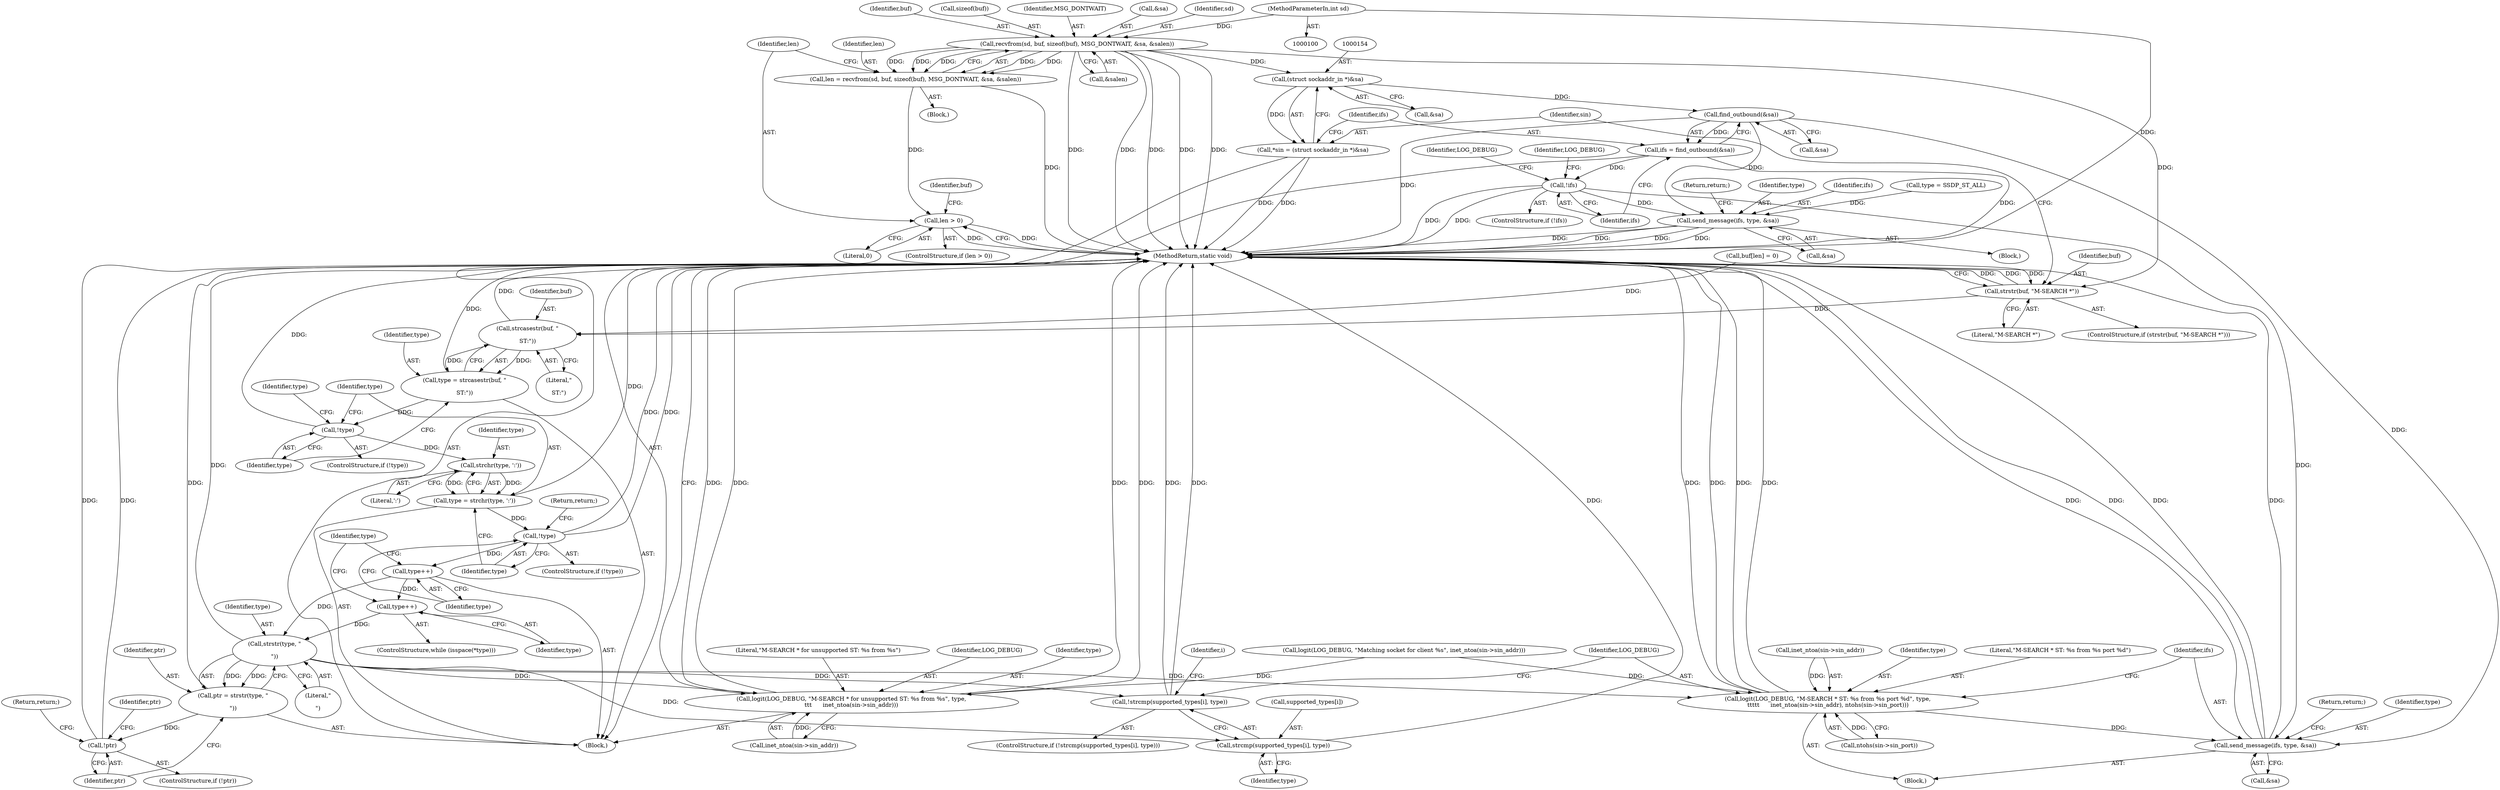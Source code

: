 digraph "1_ssdp-responder_ce04b1f29a137198182f60bbb628d5ceb8171765@API" {
"1000114" [label="(Call,recvfrom(sd, buf, sizeof(buf), MSG_DONTWAIT, &sa, &salen))"];
"1000101" [label="(MethodParameterIn,int sd)"];
"1000112" [label="(Call,len = recvfrom(sd, buf, sizeof(buf), MSG_DONTWAIT, &sa, &salen))"];
"1000125" [label="(Call,len > 0)"];
"1000142" [label="(Call,strstr(buf, \"M-SEARCH *\"))"];
"1000183" [label="(Call,strcasestr(buf, \"\r\nST:\"))"];
"1000181" [label="(Call,type = strcasestr(buf, \"\r\nST:\"))"];
"1000187" [label="(Call,!type)"];
"1000201" [label="(Call,strchr(type, ':'))"];
"1000199" [label="(Call,type = strchr(type, ':'))"];
"1000205" [label="(Call,!type)"];
"1000208" [label="(Call,type++)"];
"1000214" [label="(Call,type++)"];
"1000218" [label="(Call,strstr(type, \"\r\n\"))"];
"1000216" [label="(Call,ptr = strstr(type, \"\r\n\"))"];
"1000222" [label="(Call,!ptr)"];
"1000240" [label="(Call,!strcmp(supported_types[i], type))"];
"1000241" [label="(Call,strcmp(supported_types[i], type))"];
"1000247" [label="(Call,logit(LOG_DEBUG, \"M-SEARCH * ST: %s from %s port %d\", type,\n\t\t\t\t\t      inet_ntoa(sin->sin_addr), ntohs(sin->sin_port)))"];
"1000259" [label="(Call,send_message(ifs, type, &sa))"];
"1000265" [label="(Call,logit(LOG_DEBUG, \"M-SEARCH * for unsupported ST: %s from %s\", type,\n\t\t\t      inet_ntoa(sin->sin_addr)))"];
"1000153" [label="(Call,(struct sockaddr_in *)&sa)"];
"1000151" [label="(Call,*sin = (struct sockaddr_in *)&sa)"];
"1000159" [label="(Call,find_outbound(&sa))"];
"1000157" [label="(Call,ifs = find_outbound(&sa))"];
"1000163" [label="(Call,!ifs)"];
"1000193" [label="(Call,send_message(ifs, type, &sa))"];
"1000219" [label="(Identifier,type)"];
"1000129" [label="(Call,buf[len] = 0)"];
"1000264" [label="(Return,return;)"];
"1000246" [label="(Block,)"];
"1000119" [label="(Identifier,MSG_DONTWAIT)"];
"1000251" [label="(Call,inet_ntoa(sin->sin_addr))"];
"1000202" [label="(Identifier,type)"];
"1000216" [label="(Call,ptr = strstr(type, \"\r\n\"))"];
"1000160" [label="(Call,&sa)"];
"1000208" [label="(Call,type++)"];
"1000224" [label="(Return,return;)"];
"1000201" [label="(Call,strchr(type, ':'))"];
"1000167" [label="(Identifier,LOG_DEBUG)"];
"1000210" [label="(ControlStructure,while (isspace(*type)))"];
"1000155" [label="(Call,&sa)"];
"1000126" [label="(Identifier,len)"];
"1000174" [label="(Call,logit(LOG_DEBUG, \"Matching socket for client %s\", inet_ntoa(sin->sin_addr)))"];
"1000124" [label="(ControlStructure,if (len > 0))"];
"1000209" [label="(Identifier,type)"];
"1000112" [label="(Call,len = recvfrom(sd, buf, sizeof(buf), MSG_DONTWAIT, &sa, &salen))"];
"1000250" [label="(Identifier,type)"];
"1000195" [label="(Identifier,type)"];
"1000151" [label="(Call,*sin = (struct sockaddr_in *)&sa)"];
"1000193" [label="(Call,send_message(ifs, type, &sa))"];
"1000142" [label="(Call,strstr(buf, \"M-SEARCH *\"))"];
"1000269" [label="(Call,inet_ntoa(sin->sin_addr))"];
"1000120" [label="(Call,&sa)"];
"1000125" [label="(Call,len > 0)"];
"1000115" [label="(Identifier,sd)"];
"1000206" [label="(Identifier,type)"];
"1000186" [label="(ControlStructure,if (!type))"];
"1000248" [label="(Identifier,LOG_DEBUG)"];
"1000116" [label="(Identifier,buf)"];
"1000184" [label="(Identifier,buf)"];
"1000259" [label="(Call,send_message(ifs, type, &sa))"];
"1000205" [label="(Call,!type)"];
"1000194" [label="(Identifier,ifs)"];
"1000214" [label="(Call,type++)"];
"1000217" [label="(Identifier,ptr)"];
"1000255" [label="(Call,ntohs(sin->sin_port))"];
"1000183" [label="(Call,strcasestr(buf, \"\r\nST:\"))"];
"1000267" [label="(Literal,\"M-SEARCH * for unsupported ST: %s from %s\")"];
"1000113" [label="(Identifier,len)"];
"1000158" [label="(Identifier,ifs)"];
"1000159" [label="(Call,find_outbound(&sa))"];
"1000162" [label="(ControlStructure,if (!ifs))"];
"1000266" [label="(Identifier,LOG_DEBUG)"];
"1000273" [label="(MethodReturn,static void)"];
"1000122" [label="(Call,&salen)"];
"1000247" [label="(Call,logit(LOG_DEBUG, \"M-SEARCH * ST: %s from %s port %d\", type,\n\t\t\t\t\t      inet_ntoa(sin->sin_addr), ntohs(sin->sin_port)))"];
"1000144" [label="(Literal,\"M-SEARCH *\")"];
"1000189" [label="(Block,)"];
"1000240" [label="(Call,!strcmp(supported_types[i], type))"];
"1000237" [label="(Identifier,i)"];
"1000260" [label="(Identifier,ifs)"];
"1000117" [label="(Call,sizeof(buf))"];
"1000141" [label="(ControlStructure,if (strstr(buf, \"M-SEARCH *\")))"];
"1000215" [label="(Identifier,type)"];
"1000242" [label="(Call,supported_types[i])"];
"1000222" [label="(Call,!ptr)"];
"1000187" [label="(Call,!type)"];
"1000191" [label="(Identifier,type)"];
"1000227" [label="(Identifier,ptr)"];
"1000190" [label="(Call,type = SSDP_ST_ALL)"];
"1000152" [label="(Identifier,sin)"];
"1000127" [label="(Literal,0)"];
"1000204" [label="(ControlStructure,if (!type))"];
"1000164" [label="(Identifier,ifs)"];
"1000239" [label="(ControlStructure,if (!strcmp(supported_types[i], type)))"];
"1000153" [label="(Call,(struct sockaddr_in *)&sa)"];
"1000221" [label="(ControlStructure,if (!ptr))"];
"1000145" [label="(Block,)"];
"1000199" [label="(Call,type = strchr(type, ':'))"];
"1000218" [label="(Call,strstr(type, \"\r\n\"))"];
"1000213" [label="(Identifier,type)"];
"1000175" [label="(Identifier,LOG_DEBUG)"];
"1000200" [label="(Identifier,type)"];
"1000207" [label="(Return,return;)"];
"1000163" [label="(Call,!ifs)"];
"1000114" [label="(Call,recvfrom(sd, buf, sizeof(buf), MSG_DONTWAIT, &sa, &salen))"];
"1000265" [label="(Call,logit(LOG_DEBUG, \"M-SEARCH * for unsupported ST: %s from %s\", type,\n\t\t\t      inet_ntoa(sin->sin_addr)))"];
"1000245" [label="(Identifier,type)"];
"1000268" [label="(Identifier,type)"];
"1000203" [label="(Literal,':')"];
"1000262" [label="(Call,&sa)"];
"1000143" [label="(Identifier,buf)"];
"1000157" [label="(Call,ifs = find_outbound(&sa))"];
"1000102" [label="(Block,)"];
"1000241" [label="(Call,strcmp(supported_types[i], type))"];
"1000220" [label="(Literal,\"\r\n\")"];
"1000185" [label="(Literal,\"\r\nST:\")"];
"1000181" [label="(Call,type = strcasestr(buf, \"\r\nST:\"))"];
"1000198" [label="(Return,return;)"];
"1000188" [label="(Identifier,type)"];
"1000196" [label="(Call,&sa)"];
"1000223" [label="(Identifier,ptr)"];
"1000261" [label="(Identifier,type)"];
"1000131" [label="(Identifier,buf)"];
"1000182" [label="(Identifier,type)"];
"1000101" [label="(MethodParameterIn,int sd)"];
"1000249" [label="(Literal,\"M-SEARCH * ST: %s from %s port %d\")"];
"1000114" -> "1000112"  [label="AST: "];
"1000114" -> "1000122"  [label="CFG: "];
"1000115" -> "1000114"  [label="AST: "];
"1000116" -> "1000114"  [label="AST: "];
"1000117" -> "1000114"  [label="AST: "];
"1000119" -> "1000114"  [label="AST: "];
"1000120" -> "1000114"  [label="AST: "];
"1000122" -> "1000114"  [label="AST: "];
"1000112" -> "1000114"  [label="CFG: "];
"1000114" -> "1000273"  [label="DDG: "];
"1000114" -> "1000273"  [label="DDG: "];
"1000114" -> "1000273"  [label="DDG: "];
"1000114" -> "1000273"  [label="DDG: "];
"1000114" -> "1000273"  [label="DDG: "];
"1000114" -> "1000112"  [label="DDG: "];
"1000114" -> "1000112"  [label="DDG: "];
"1000114" -> "1000112"  [label="DDG: "];
"1000114" -> "1000112"  [label="DDG: "];
"1000114" -> "1000112"  [label="DDG: "];
"1000101" -> "1000114"  [label="DDG: "];
"1000114" -> "1000142"  [label="DDG: "];
"1000114" -> "1000153"  [label="DDG: "];
"1000101" -> "1000100"  [label="AST: "];
"1000101" -> "1000273"  [label="DDG: "];
"1000112" -> "1000102"  [label="AST: "];
"1000113" -> "1000112"  [label="AST: "];
"1000126" -> "1000112"  [label="CFG: "];
"1000112" -> "1000273"  [label="DDG: "];
"1000112" -> "1000125"  [label="DDG: "];
"1000125" -> "1000124"  [label="AST: "];
"1000125" -> "1000127"  [label="CFG: "];
"1000126" -> "1000125"  [label="AST: "];
"1000127" -> "1000125"  [label="AST: "];
"1000131" -> "1000125"  [label="CFG: "];
"1000273" -> "1000125"  [label="CFG: "];
"1000125" -> "1000273"  [label="DDG: "];
"1000125" -> "1000273"  [label="DDG: "];
"1000142" -> "1000141"  [label="AST: "];
"1000142" -> "1000144"  [label="CFG: "];
"1000143" -> "1000142"  [label="AST: "];
"1000144" -> "1000142"  [label="AST: "];
"1000152" -> "1000142"  [label="CFG: "];
"1000273" -> "1000142"  [label="CFG: "];
"1000142" -> "1000273"  [label="DDG: "];
"1000142" -> "1000273"  [label="DDG: "];
"1000129" -> "1000142"  [label="DDG: "];
"1000142" -> "1000183"  [label="DDG: "];
"1000183" -> "1000181"  [label="AST: "];
"1000183" -> "1000185"  [label="CFG: "];
"1000184" -> "1000183"  [label="AST: "];
"1000185" -> "1000183"  [label="AST: "];
"1000181" -> "1000183"  [label="CFG: "];
"1000183" -> "1000273"  [label="DDG: "];
"1000183" -> "1000181"  [label="DDG: "];
"1000183" -> "1000181"  [label="DDG: "];
"1000129" -> "1000183"  [label="DDG: "];
"1000181" -> "1000145"  [label="AST: "];
"1000182" -> "1000181"  [label="AST: "];
"1000188" -> "1000181"  [label="CFG: "];
"1000181" -> "1000273"  [label="DDG: "];
"1000181" -> "1000187"  [label="DDG: "];
"1000187" -> "1000186"  [label="AST: "];
"1000187" -> "1000188"  [label="CFG: "];
"1000188" -> "1000187"  [label="AST: "];
"1000191" -> "1000187"  [label="CFG: "];
"1000200" -> "1000187"  [label="CFG: "];
"1000187" -> "1000273"  [label="DDG: "];
"1000187" -> "1000201"  [label="DDG: "];
"1000201" -> "1000199"  [label="AST: "];
"1000201" -> "1000203"  [label="CFG: "];
"1000202" -> "1000201"  [label="AST: "];
"1000203" -> "1000201"  [label="AST: "];
"1000199" -> "1000201"  [label="CFG: "];
"1000201" -> "1000199"  [label="DDG: "];
"1000201" -> "1000199"  [label="DDG: "];
"1000199" -> "1000145"  [label="AST: "];
"1000200" -> "1000199"  [label="AST: "];
"1000206" -> "1000199"  [label="CFG: "];
"1000199" -> "1000273"  [label="DDG: "];
"1000199" -> "1000205"  [label="DDG: "];
"1000205" -> "1000204"  [label="AST: "];
"1000205" -> "1000206"  [label="CFG: "];
"1000206" -> "1000205"  [label="AST: "];
"1000207" -> "1000205"  [label="CFG: "];
"1000209" -> "1000205"  [label="CFG: "];
"1000205" -> "1000273"  [label="DDG: "];
"1000205" -> "1000273"  [label="DDG: "];
"1000205" -> "1000208"  [label="DDG: "];
"1000208" -> "1000145"  [label="AST: "];
"1000208" -> "1000209"  [label="CFG: "];
"1000209" -> "1000208"  [label="AST: "];
"1000213" -> "1000208"  [label="CFG: "];
"1000208" -> "1000214"  [label="DDG: "];
"1000208" -> "1000218"  [label="DDG: "];
"1000214" -> "1000210"  [label="AST: "];
"1000214" -> "1000215"  [label="CFG: "];
"1000215" -> "1000214"  [label="AST: "];
"1000213" -> "1000214"  [label="CFG: "];
"1000214" -> "1000218"  [label="DDG: "];
"1000218" -> "1000216"  [label="AST: "];
"1000218" -> "1000220"  [label="CFG: "];
"1000219" -> "1000218"  [label="AST: "];
"1000220" -> "1000218"  [label="AST: "];
"1000216" -> "1000218"  [label="CFG: "];
"1000218" -> "1000273"  [label="DDG: "];
"1000218" -> "1000216"  [label="DDG: "];
"1000218" -> "1000216"  [label="DDG: "];
"1000218" -> "1000240"  [label="DDG: "];
"1000218" -> "1000241"  [label="DDG: "];
"1000218" -> "1000247"  [label="DDG: "];
"1000218" -> "1000265"  [label="DDG: "];
"1000216" -> "1000145"  [label="AST: "];
"1000217" -> "1000216"  [label="AST: "];
"1000223" -> "1000216"  [label="CFG: "];
"1000216" -> "1000273"  [label="DDG: "];
"1000216" -> "1000222"  [label="DDG: "];
"1000222" -> "1000221"  [label="AST: "];
"1000222" -> "1000223"  [label="CFG: "];
"1000223" -> "1000222"  [label="AST: "];
"1000224" -> "1000222"  [label="CFG: "];
"1000227" -> "1000222"  [label="CFG: "];
"1000222" -> "1000273"  [label="DDG: "];
"1000222" -> "1000273"  [label="DDG: "];
"1000240" -> "1000239"  [label="AST: "];
"1000240" -> "1000241"  [label="CFG: "];
"1000241" -> "1000240"  [label="AST: "];
"1000248" -> "1000240"  [label="CFG: "];
"1000237" -> "1000240"  [label="CFG: "];
"1000240" -> "1000273"  [label="DDG: "];
"1000240" -> "1000273"  [label="DDG: "];
"1000241" -> "1000245"  [label="CFG: "];
"1000242" -> "1000241"  [label="AST: "];
"1000245" -> "1000241"  [label="AST: "];
"1000241" -> "1000273"  [label="DDG: "];
"1000247" -> "1000246"  [label="AST: "];
"1000247" -> "1000255"  [label="CFG: "];
"1000248" -> "1000247"  [label="AST: "];
"1000249" -> "1000247"  [label="AST: "];
"1000250" -> "1000247"  [label="AST: "];
"1000251" -> "1000247"  [label="AST: "];
"1000255" -> "1000247"  [label="AST: "];
"1000260" -> "1000247"  [label="CFG: "];
"1000247" -> "1000273"  [label="DDG: "];
"1000247" -> "1000273"  [label="DDG: "];
"1000247" -> "1000273"  [label="DDG: "];
"1000247" -> "1000273"  [label="DDG: "];
"1000174" -> "1000247"  [label="DDG: "];
"1000251" -> "1000247"  [label="DDG: "];
"1000255" -> "1000247"  [label="DDG: "];
"1000247" -> "1000259"  [label="DDG: "];
"1000259" -> "1000246"  [label="AST: "];
"1000259" -> "1000262"  [label="CFG: "];
"1000260" -> "1000259"  [label="AST: "];
"1000261" -> "1000259"  [label="AST: "];
"1000262" -> "1000259"  [label="AST: "];
"1000264" -> "1000259"  [label="CFG: "];
"1000259" -> "1000273"  [label="DDG: "];
"1000259" -> "1000273"  [label="DDG: "];
"1000259" -> "1000273"  [label="DDG: "];
"1000259" -> "1000273"  [label="DDG: "];
"1000163" -> "1000259"  [label="DDG: "];
"1000159" -> "1000259"  [label="DDG: "];
"1000265" -> "1000145"  [label="AST: "];
"1000265" -> "1000269"  [label="CFG: "];
"1000266" -> "1000265"  [label="AST: "];
"1000267" -> "1000265"  [label="AST: "];
"1000268" -> "1000265"  [label="AST: "];
"1000269" -> "1000265"  [label="AST: "];
"1000273" -> "1000265"  [label="CFG: "];
"1000265" -> "1000273"  [label="DDG: "];
"1000265" -> "1000273"  [label="DDG: "];
"1000265" -> "1000273"  [label="DDG: "];
"1000265" -> "1000273"  [label="DDG: "];
"1000174" -> "1000265"  [label="DDG: "];
"1000269" -> "1000265"  [label="DDG: "];
"1000153" -> "1000151"  [label="AST: "];
"1000153" -> "1000155"  [label="CFG: "];
"1000154" -> "1000153"  [label="AST: "];
"1000155" -> "1000153"  [label="AST: "];
"1000151" -> "1000153"  [label="CFG: "];
"1000153" -> "1000151"  [label="DDG: "];
"1000153" -> "1000159"  [label="DDG: "];
"1000151" -> "1000145"  [label="AST: "];
"1000152" -> "1000151"  [label="AST: "];
"1000158" -> "1000151"  [label="CFG: "];
"1000151" -> "1000273"  [label="DDG: "];
"1000151" -> "1000273"  [label="DDG: "];
"1000159" -> "1000157"  [label="AST: "];
"1000159" -> "1000160"  [label="CFG: "];
"1000160" -> "1000159"  [label="AST: "];
"1000157" -> "1000159"  [label="CFG: "];
"1000159" -> "1000273"  [label="DDG: "];
"1000159" -> "1000157"  [label="DDG: "];
"1000159" -> "1000193"  [label="DDG: "];
"1000157" -> "1000145"  [label="AST: "];
"1000158" -> "1000157"  [label="AST: "];
"1000164" -> "1000157"  [label="CFG: "];
"1000157" -> "1000273"  [label="DDG: "];
"1000157" -> "1000163"  [label="DDG: "];
"1000163" -> "1000162"  [label="AST: "];
"1000163" -> "1000164"  [label="CFG: "];
"1000164" -> "1000163"  [label="AST: "];
"1000167" -> "1000163"  [label="CFG: "];
"1000175" -> "1000163"  [label="CFG: "];
"1000163" -> "1000273"  [label="DDG: "];
"1000163" -> "1000273"  [label="DDG: "];
"1000163" -> "1000193"  [label="DDG: "];
"1000193" -> "1000189"  [label="AST: "];
"1000193" -> "1000196"  [label="CFG: "];
"1000194" -> "1000193"  [label="AST: "];
"1000195" -> "1000193"  [label="AST: "];
"1000196" -> "1000193"  [label="AST: "];
"1000198" -> "1000193"  [label="CFG: "];
"1000193" -> "1000273"  [label="DDG: "];
"1000193" -> "1000273"  [label="DDG: "];
"1000193" -> "1000273"  [label="DDG: "];
"1000193" -> "1000273"  [label="DDG: "];
"1000190" -> "1000193"  [label="DDG: "];
}
